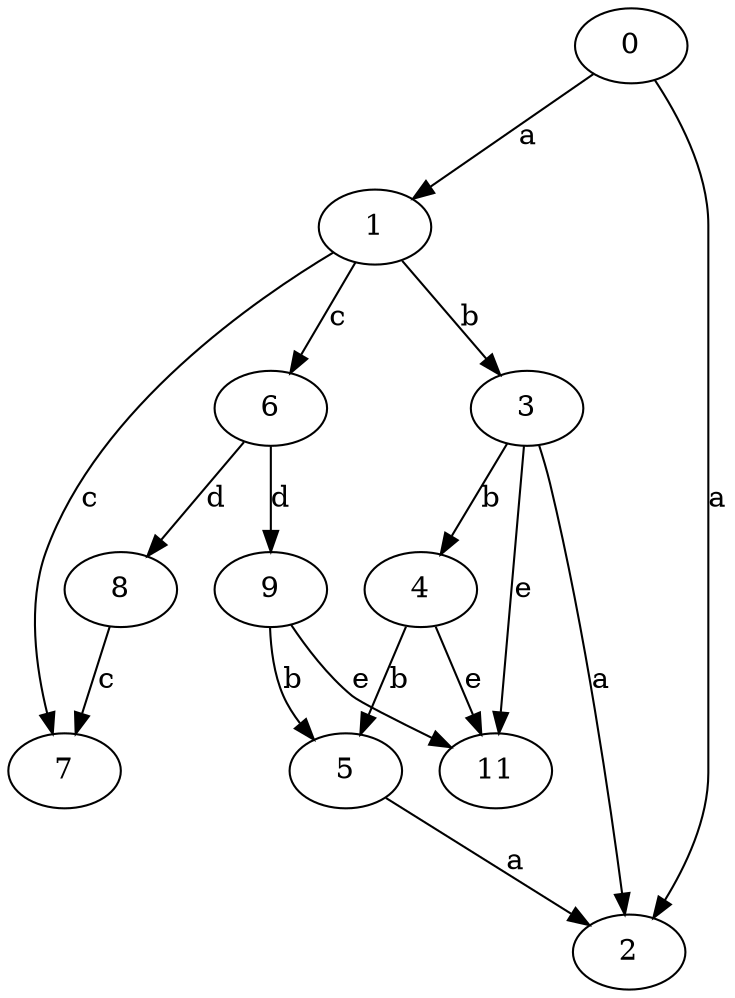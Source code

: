 strict digraph  {
1;
2;
3;
4;
5;
6;
7;
8;
0;
9;
11;
1 -> 3  [label=b];
1 -> 6  [label=c];
1 -> 7  [label=c];
3 -> 2  [label=a];
3 -> 4  [label=b];
3 -> 11  [label=e];
4 -> 5  [label=b];
4 -> 11  [label=e];
5 -> 2  [label=a];
6 -> 8  [label=d];
6 -> 9  [label=d];
8 -> 7  [label=c];
0 -> 1  [label=a];
0 -> 2  [label=a];
9 -> 5  [label=b];
9 -> 11  [label=e];
}
